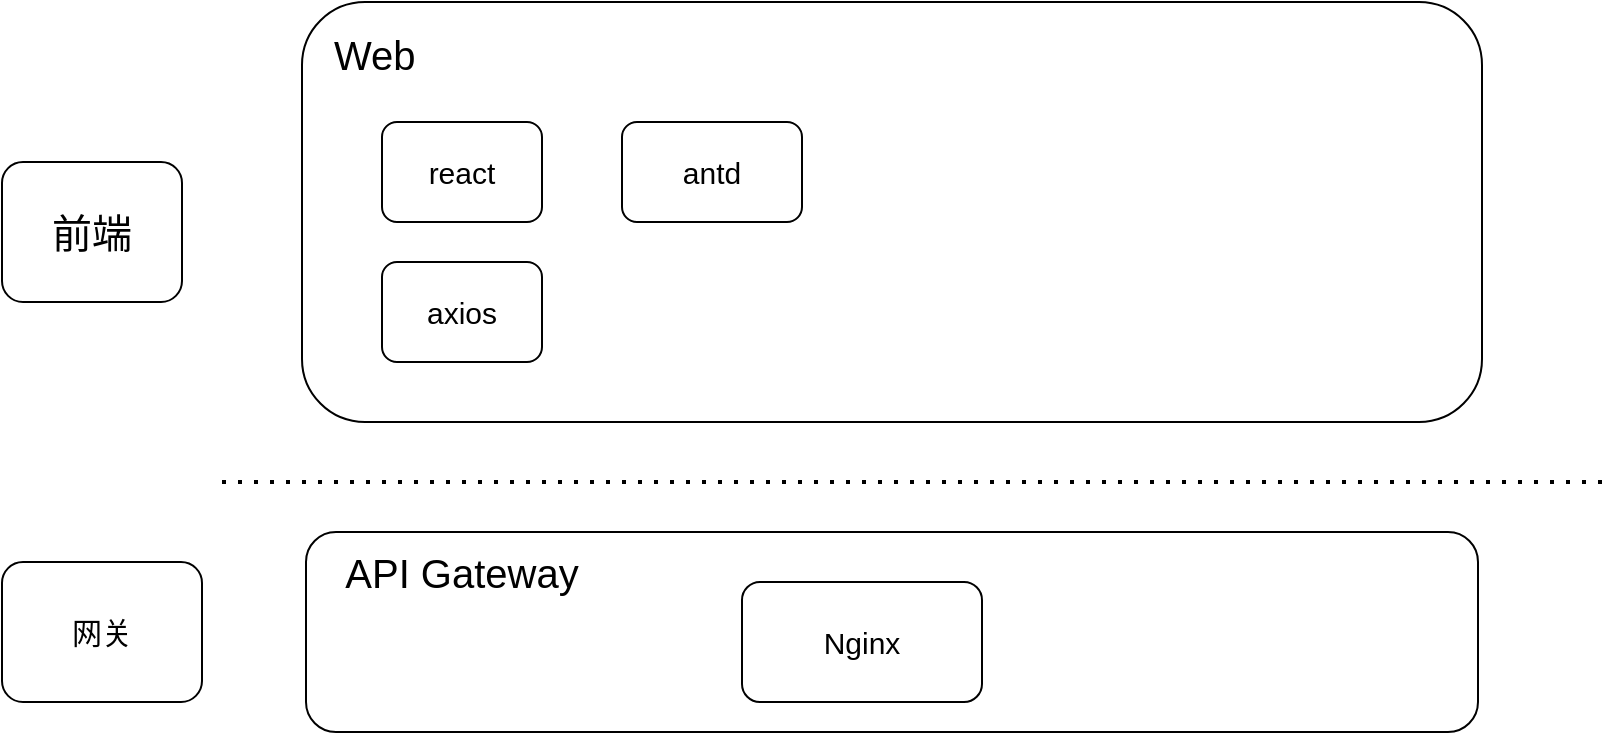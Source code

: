 <mxfile version="20.2.8" type="github">
  <diagram id="xzcYbQN_TdziRFI63hPa" name="第 1 页">
    <mxGraphModel dx="1426" dy="794" grid="1" gridSize="10" guides="1" tooltips="1" connect="1" arrows="1" fold="1" page="1" pageScale="1" pageWidth="827" pageHeight="1169" math="0" shadow="0">
      <root>
        <mxCell id="0" />
        <mxCell id="1" parent="0" />
        <mxCell id="EMw3bPcYY5zAMKp4gVgv-1" value="" style="endArrow=none;dashed=1;html=1;dashPattern=1 3;strokeWidth=2;rounded=0;" edge="1" parent="1">
          <mxGeometry width="50" height="50" relative="1" as="geometry">
            <mxPoint x="120" y="250" as="sourcePoint" />
            <mxPoint x="810" y="250" as="targetPoint" />
          </mxGeometry>
        </mxCell>
        <mxCell id="EMw3bPcYY5zAMKp4gVgv-3" value="&lt;font style=&quot;font-size: 20px;&quot;&gt;前端&lt;/font&gt;" style="rounded=1;whiteSpace=wrap;html=1;direction=south;" vertex="1" parent="1">
          <mxGeometry x="10" y="90" width="90" height="70" as="geometry" />
        </mxCell>
        <mxCell id="EMw3bPcYY5zAMKp4gVgv-5" value="" style="rounded=1;whiteSpace=wrap;html=1;" vertex="1" parent="1">
          <mxGeometry x="160" y="10" width="590" height="210" as="geometry" />
        </mxCell>
        <mxCell id="EMw3bPcYY5zAMKp4gVgv-6" value="Web" style="text;strokeColor=none;fillColor=none;align=left;verticalAlign=middle;spacingLeft=4;spacingRight=4;overflow=hidden;points=[[0,0.5],[1,0.5]];portConstraint=eastwest;rotatable=0;fontSize=20;" vertex="1" parent="1">
          <mxGeometry x="170" y="20" width="80" height="30" as="geometry" />
        </mxCell>
        <mxCell id="EMw3bPcYY5zAMKp4gVgv-7" value="&lt;font style=&quot;font-size: 15px;&quot;&gt;react&lt;/font&gt;" style="rounded=1;whiteSpace=wrap;html=1;fontSize=15;" vertex="1" parent="1">
          <mxGeometry x="200" y="70" width="80" height="50" as="geometry" />
        </mxCell>
        <mxCell id="EMw3bPcYY5zAMKp4gVgv-8" value="axios" style="rounded=1;whiteSpace=wrap;html=1;fontSize=15;" vertex="1" parent="1">
          <mxGeometry x="200" y="140" width="80" height="50" as="geometry" />
        </mxCell>
        <mxCell id="EMw3bPcYY5zAMKp4gVgv-9" value="antd" style="rounded=1;whiteSpace=wrap;html=1;fontSize=15;" vertex="1" parent="1">
          <mxGeometry x="320" y="70" width="90" height="50" as="geometry" />
        </mxCell>
        <mxCell id="EMw3bPcYY5zAMKp4gVgv-11" value="" style="rounded=1;whiteSpace=wrap;html=1;" vertex="1" parent="1">
          <mxGeometry x="162" y="275" width="586" height="100" as="geometry" />
        </mxCell>
        <mxCell id="EMw3bPcYY5zAMKp4gVgv-13" value="API Gateway" style="text;html=1;strokeColor=none;fillColor=none;align=center;verticalAlign=middle;whiteSpace=wrap;rounded=0;fontSize=20;" vertex="1" parent="1">
          <mxGeometry x="152" y="280" width="176" height="30" as="geometry" />
        </mxCell>
        <mxCell id="EMw3bPcYY5zAMKp4gVgv-14" value="Nginx" style="rounded=1;whiteSpace=wrap;html=1;fontSize=15;" vertex="1" parent="1">
          <mxGeometry x="380" y="300" width="120" height="60" as="geometry" />
        </mxCell>
        <mxCell id="EMw3bPcYY5zAMKp4gVgv-15" value="网关" style="rounded=1;whiteSpace=wrap;html=1;fontSize=15;" vertex="1" parent="1">
          <mxGeometry x="10" y="290" width="100" height="70" as="geometry" />
        </mxCell>
      </root>
    </mxGraphModel>
  </diagram>
</mxfile>
